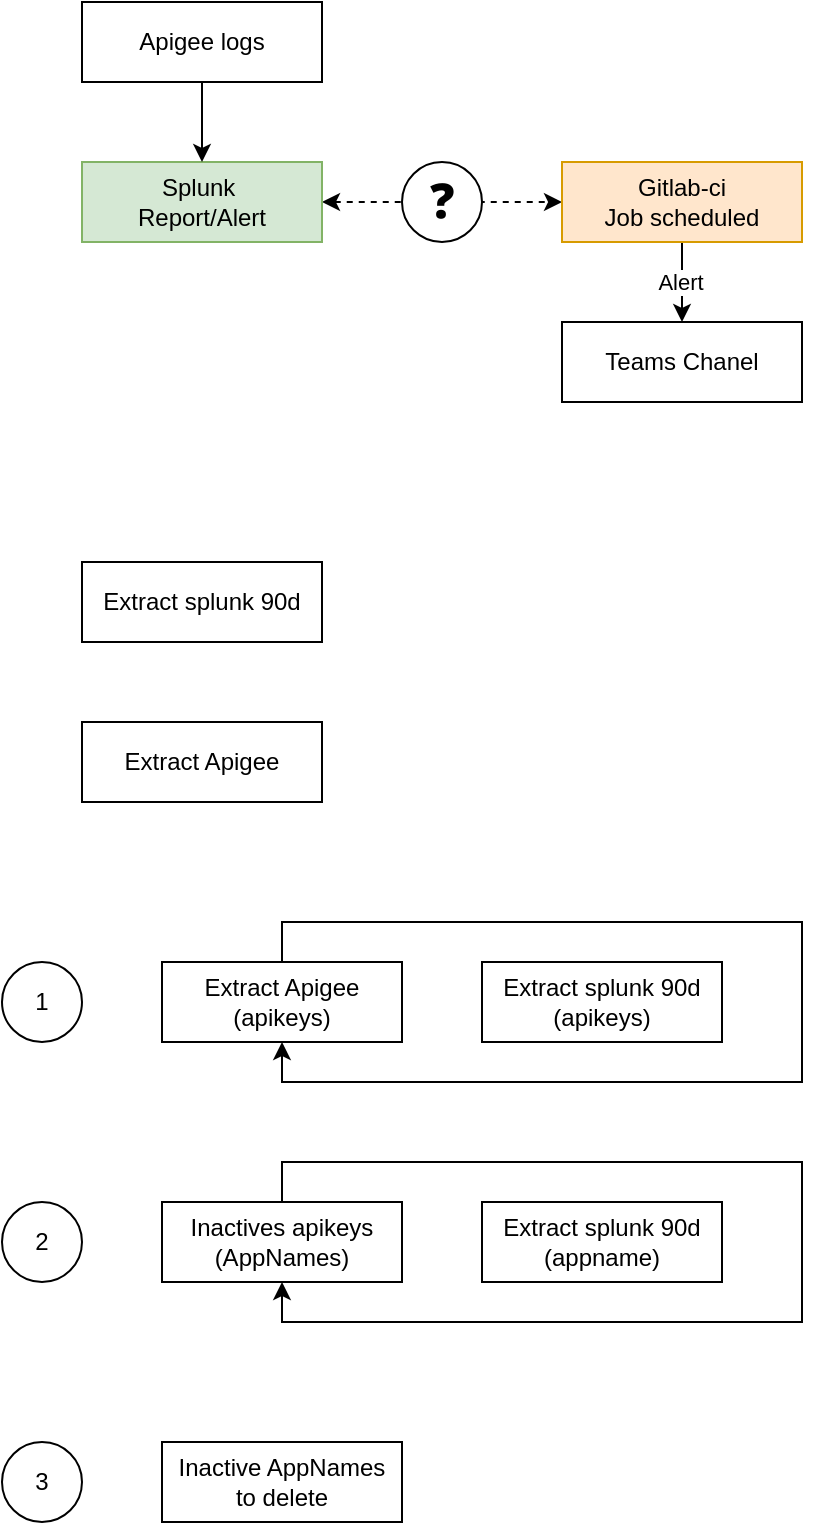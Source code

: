<mxfile version="26.0.10">
  <diagram name="Page-1" id="fGLa3Rj-_32Syc-qNuug">
    <mxGraphModel dx="793" dy="766" grid="1" gridSize="10" guides="1" tooltips="1" connect="1" arrows="1" fold="1" page="1" pageScale="1" pageWidth="827" pageHeight="1169" math="0" shadow="0">
      <root>
        <mxCell id="0" />
        <mxCell id="1" parent="0" />
        <mxCell id="VINx1pxrlLEGMMMmfewN-10" value="" style="endArrow=classic;startArrow=classic;html=1;rounded=0;exitX=1;exitY=0.5;exitDx=0;exitDy=0;entryX=0;entryY=0.5;entryDx=0;entryDy=0;dashed=1;" parent="1" source="VINx1pxrlLEGMMMmfewN-1" target="VINx1pxrlLEGMMMmfewN-5" edge="1">
          <mxGeometry width="50" height="50" relative="1" as="geometry">
            <mxPoint x="310" y="200" as="sourcePoint" />
            <mxPoint x="360" y="150" as="targetPoint" />
            <Array as="points" />
          </mxGeometry>
        </mxCell>
        <mxCell id="VINx1pxrlLEGMMMmfewN-1" value="Splunk&amp;nbsp;&lt;br&gt;Report/Alert" style="rounded=0;whiteSpace=wrap;html=1;fillColor=#d5e8d4;strokeColor=#82b366;" parent="1" vertex="1">
          <mxGeometry x="40" y="120" width="120" height="40" as="geometry" />
        </mxCell>
        <mxCell id="VINx1pxrlLEGMMMmfewN-4" style="edgeStyle=orthogonalEdgeStyle;rounded=0;orthogonalLoop=1;jettySize=auto;html=1;" parent="1" source="VINx1pxrlLEGMMMmfewN-2" target="VINx1pxrlLEGMMMmfewN-1" edge="1">
          <mxGeometry relative="1" as="geometry" />
        </mxCell>
        <mxCell id="VINx1pxrlLEGMMMmfewN-2" value="Apigee logs" style="rounded=0;whiteSpace=wrap;html=1;" parent="1" vertex="1">
          <mxGeometry x="40" y="40" width="120" height="40" as="geometry" />
        </mxCell>
        <mxCell id="VINx1pxrlLEGMMMmfewN-7" style="edgeStyle=orthogonalEdgeStyle;rounded=0;orthogonalLoop=1;jettySize=auto;html=1;entryX=0.5;entryY=0;entryDx=0;entryDy=0;" parent="1" source="VINx1pxrlLEGMMMmfewN-5" target="VINx1pxrlLEGMMMmfewN-6" edge="1">
          <mxGeometry relative="1" as="geometry" />
        </mxCell>
        <mxCell id="VINx1pxrlLEGMMMmfewN-8" value="Alert" style="edgeLabel;html=1;align=center;verticalAlign=middle;resizable=0;points=[];" parent="VINx1pxrlLEGMMMmfewN-7" vertex="1" connectable="0">
          <mxGeometry x="-0.013" y="-1" relative="1" as="geometry">
            <mxPoint as="offset" />
          </mxGeometry>
        </mxCell>
        <mxCell id="VINx1pxrlLEGMMMmfewN-5" value="Gitlab-ci&lt;br&gt;Job scheduled" style="rounded=0;whiteSpace=wrap;html=1;fillColor=#ffe6cc;strokeColor=#d79b00;" parent="1" vertex="1">
          <mxGeometry x="280" y="120" width="120" height="40" as="geometry" />
        </mxCell>
        <mxCell id="VINx1pxrlLEGMMMmfewN-6" value="Teams Chanel" style="rounded=0;whiteSpace=wrap;html=1;" parent="1" vertex="1">
          <mxGeometry x="280" y="200" width="120" height="40" as="geometry" />
        </mxCell>
        <mxCell id="VINx1pxrlLEGMMMmfewN-9" value="&lt;font style=&quot;font-size: 24px;&quot;&gt;❓&lt;/font&gt;" style="ellipse;whiteSpace=wrap;html=1;aspect=fixed;" parent="1" vertex="1">
          <mxGeometry x="200" y="120" width="40" height="40" as="geometry" />
        </mxCell>
        <mxCell id="WIpWKCP_fzz3WwxOwbEz-1" value="Extract splunk 90d" style="rounded=0;whiteSpace=wrap;html=1;" vertex="1" parent="1">
          <mxGeometry x="40" y="320" width="120" height="40" as="geometry" />
        </mxCell>
        <mxCell id="WIpWKCP_fzz3WwxOwbEz-2" value="Extract Apigee" style="rounded=0;whiteSpace=wrap;html=1;" vertex="1" parent="1">
          <mxGeometry x="40" y="400" width="120" height="40" as="geometry" />
        </mxCell>
        <mxCell id="WIpWKCP_fzz3WwxOwbEz-3" value="Extract Apigee&lt;br&gt;(apikeys)" style="rounded=0;whiteSpace=wrap;html=1;" vertex="1" parent="1">
          <mxGeometry x="80" y="520" width="120" height="40" as="geometry" />
        </mxCell>
        <mxCell id="WIpWKCP_fzz3WwxOwbEz-4" style="edgeStyle=orthogonalEdgeStyle;rounded=0;orthogonalLoop=1;jettySize=auto;html=1;entryX=0.5;entryY=1;entryDx=0;entryDy=0;" edge="1" parent="1" source="WIpWKCP_fzz3WwxOwbEz-3" target="WIpWKCP_fzz3WwxOwbEz-3">
          <mxGeometry relative="1" as="geometry">
            <Array as="points">
              <mxPoint x="140" y="500" />
              <mxPoint x="400" y="500" />
              <mxPoint x="400" y="580" />
              <mxPoint x="140" y="580" />
            </Array>
          </mxGeometry>
        </mxCell>
        <mxCell id="WIpWKCP_fzz3WwxOwbEz-5" value="Extract splunk 90d&lt;br&gt;(apikeys)" style="rounded=0;whiteSpace=wrap;html=1;" vertex="1" parent="1">
          <mxGeometry x="240" y="520" width="120" height="40" as="geometry" />
        </mxCell>
        <mxCell id="WIpWKCP_fzz3WwxOwbEz-6" value="1" style="ellipse;whiteSpace=wrap;html=1;aspect=fixed;" vertex="1" parent="1">
          <mxGeometry y="520" width="40" height="40" as="geometry" />
        </mxCell>
        <mxCell id="WIpWKCP_fzz3WwxOwbEz-7" value="Inactives apikeys&lt;br&gt;(AppNames)" style="whiteSpace=wrap;html=1;" vertex="1" parent="1">
          <mxGeometry x="80" y="640" width="120" height="40" as="geometry" />
        </mxCell>
        <mxCell id="WIpWKCP_fzz3WwxOwbEz-8" style="edgeStyle=orthogonalEdgeStyle;rounded=0;orthogonalLoop=1;jettySize=auto;html=1;entryX=0.5;entryY=1;entryDx=0;entryDy=0;" edge="1" parent="1" source="WIpWKCP_fzz3WwxOwbEz-7" target="WIpWKCP_fzz3WwxOwbEz-7">
          <mxGeometry relative="1" as="geometry">
            <Array as="points">
              <mxPoint x="140" y="620" />
              <mxPoint x="400" y="620" />
              <mxPoint x="400" y="700" />
              <mxPoint x="140" y="700" />
            </Array>
          </mxGeometry>
        </mxCell>
        <mxCell id="WIpWKCP_fzz3WwxOwbEz-9" value="Extract splunk 90d&lt;br&gt;(appname)" style="rounded=0;whiteSpace=wrap;html=1;" vertex="1" parent="1">
          <mxGeometry x="240" y="640" width="120" height="40" as="geometry" />
        </mxCell>
        <mxCell id="WIpWKCP_fzz3WwxOwbEz-10" value="Inactive AppNames&lt;br&gt;to delete" style="whiteSpace=wrap;html=1;" vertex="1" parent="1">
          <mxGeometry x="80" y="760" width="120" height="40" as="geometry" />
        </mxCell>
        <mxCell id="WIpWKCP_fzz3WwxOwbEz-11" value="2" style="ellipse;whiteSpace=wrap;html=1;aspect=fixed;" vertex="1" parent="1">
          <mxGeometry y="640" width="40" height="40" as="geometry" />
        </mxCell>
        <mxCell id="WIpWKCP_fzz3WwxOwbEz-12" value="3" style="ellipse;whiteSpace=wrap;html=1;aspect=fixed;" vertex="1" parent="1">
          <mxGeometry y="760" width="40" height="40" as="geometry" />
        </mxCell>
      </root>
    </mxGraphModel>
  </diagram>
</mxfile>
